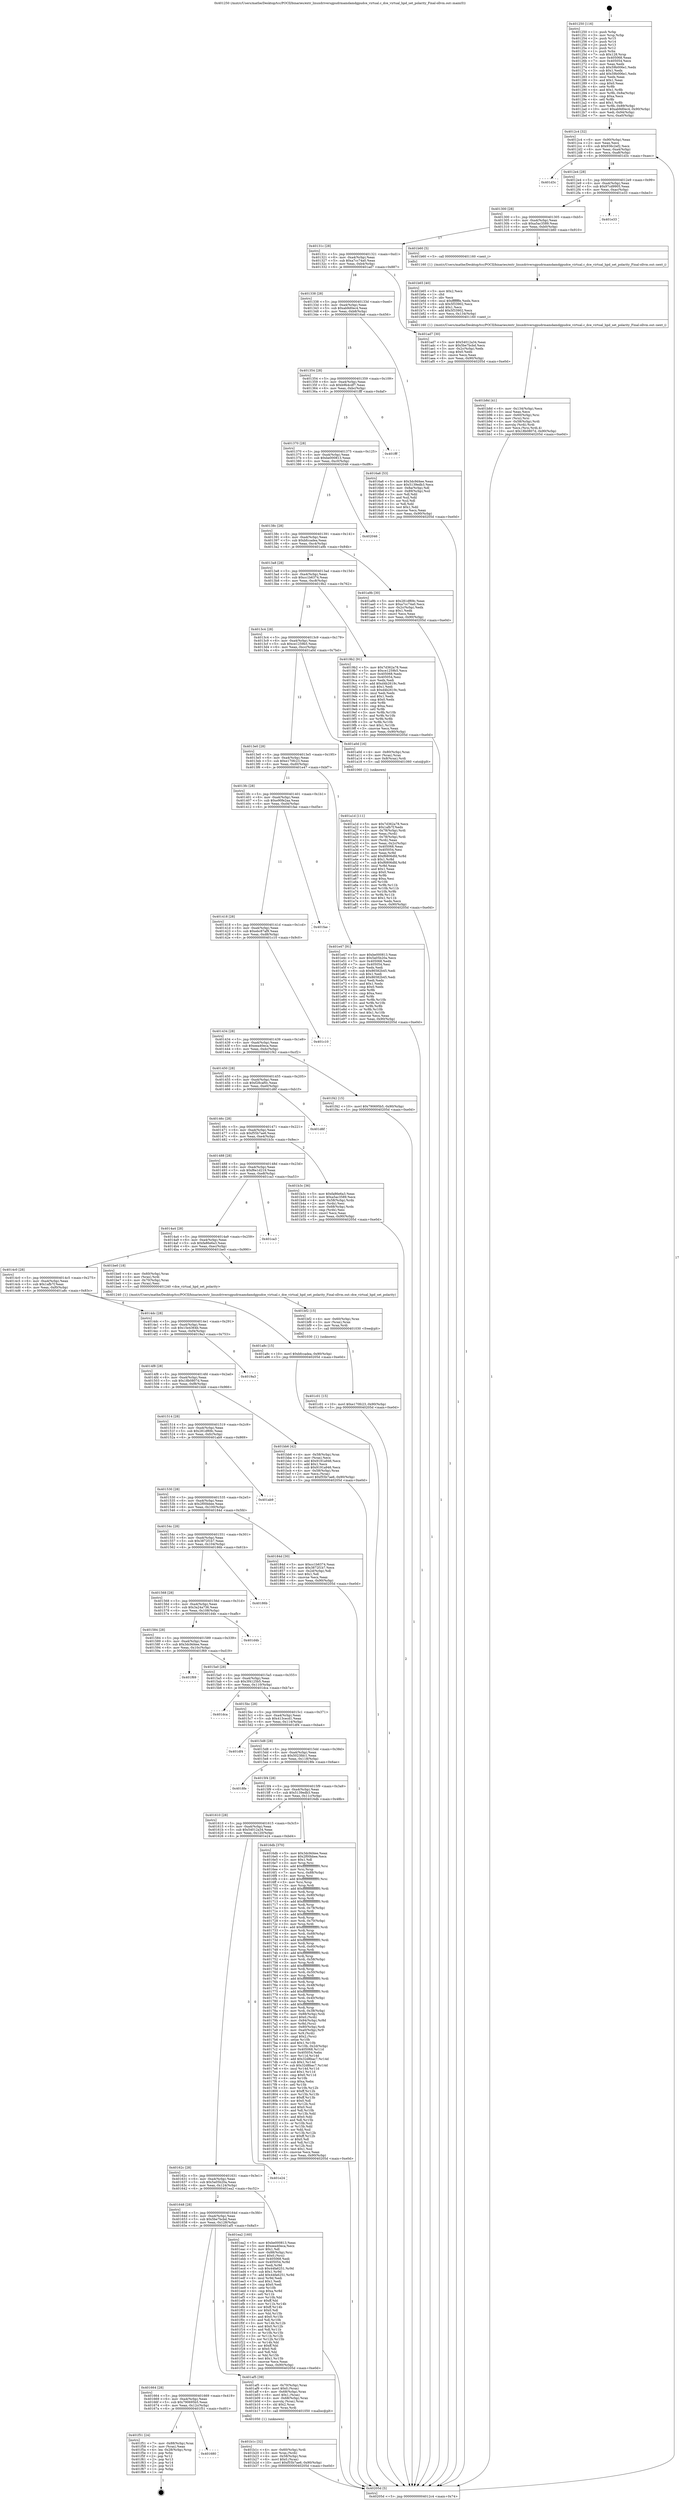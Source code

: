 digraph "0x401250" {
  label = "0x401250 (/mnt/c/Users/mathe/Desktop/tcc/POCII/binaries/extr_linuxdriversgpudrmamdamdgpudce_virtual.c_dce_virtual_hpd_set_polarity_Final-ollvm.out::main(0))"
  labelloc = "t"
  node[shape=record]

  Entry [label="",width=0.3,height=0.3,shape=circle,fillcolor=black,style=filled]
  "0x4012c4" [label="{
     0x4012c4 [32]\l
     | [instrs]\l
     &nbsp;&nbsp;0x4012c4 \<+6\>: mov -0x90(%rbp),%eax\l
     &nbsp;&nbsp;0x4012ca \<+2\>: mov %eax,%ecx\l
     &nbsp;&nbsp;0x4012cc \<+6\>: sub $0x936c2ef2,%ecx\l
     &nbsp;&nbsp;0x4012d2 \<+6\>: mov %eax,-0xa4(%rbp)\l
     &nbsp;&nbsp;0x4012d8 \<+6\>: mov %ecx,-0xa8(%rbp)\l
     &nbsp;&nbsp;0x4012de \<+6\>: je 0000000000401d3c \<main+0xaec\>\l
  }"]
  "0x401d3c" [label="{
     0x401d3c\l
  }", style=dashed]
  "0x4012e4" [label="{
     0x4012e4 [28]\l
     | [instrs]\l
     &nbsp;&nbsp;0x4012e4 \<+5\>: jmp 00000000004012e9 \<main+0x99\>\l
     &nbsp;&nbsp;0x4012e9 \<+6\>: mov -0xa4(%rbp),%eax\l
     &nbsp;&nbsp;0x4012ef \<+5\>: sub $0x97cd9905,%eax\l
     &nbsp;&nbsp;0x4012f4 \<+6\>: mov %eax,-0xac(%rbp)\l
     &nbsp;&nbsp;0x4012fa \<+6\>: je 0000000000401e33 \<main+0xbe3\>\l
  }"]
  Exit [label="",width=0.3,height=0.3,shape=circle,fillcolor=black,style=filled,peripheries=2]
  "0x401e33" [label="{
     0x401e33\l
  }", style=dashed]
  "0x401300" [label="{
     0x401300 [28]\l
     | [instrs]\l
     &nbsp;&nbsp;0x401300 \<+5\>: jmp 0000000000401305 \<main+0xb5\>\l
     &nbsp;&nbsp;0x401305 \<+6\>: mov -0xa4(%rbp),%eax\l
     &nbsp;&nbsp;0x40130b \<+5\>: sub $0xa5ac3589,%eax\l
     &nbsp;&nbsp;0x401310 \<+6\>: mov %eax,-0xb0(%rbp)\l
     &nbsp;&nbsp;0x401316 \<+6\>: je 0000000000401b60 \<main+0x910\>\l
  }"]
  "0x401680" [label="{
     0x401680\l
  }", style=dashed]
  "0x401b60" [label="{
     0x401b60 [5]\l
     | [instrs]\l
     &nbsp;&nbsp;0x401b60 \<+5\>: call 0000000000401160 \<next_i\>\l
     | [calls]\l
     &nbsp;&nbsp;0x401160 \{1\} (/mnt/c/Users/mathe/Desktop/tcc/POCII/binaries/extr_linuxdriversgpudrmamdamdgpudce_virtual.c_dce_virtual_hpd_set_polarity_Final-ollvm.out::next_i)\l
  }"]
  "0x40131c" [label="{
     0x40131c [28]\l
     | [instrs]\l
     &nbsp;&nbsp;0x40131c \<+5\>: jmp 0000000000401321 \<main+0xd1\>\l
     &nbsp;&nbsp;0x401321 \<+6\>: mov -0xa4(%rbp),%eax\l
     &nbsp;&nbsp;0x401327 \<+5\>: sub $0xa7cc74a0,%eax\l
     &nbsp;&nbsp;0x40132c \<+6\>: mov %eax,-0xb4(%rbp)\l
     &nbsp;&nbsp;0x401332 \<+6\>: je 0000000000401ad7 \<main+0x887\>\l
  }"]
  "0x401f51" [label="{
     0x401f51 [24]\l
     | [instrs]\l
     &nbsp;&nbsp;0x401f51 \<+7\>: mov -0x88(%rbp),%rax\l
     &nbsp;&nbsp;0x401f58 \<+2\>: mov (%rax),%eax\l
     &nbsp;&nbsp;0x401f5a \<+4\>: lea -0x28(%rbp),%rsp\l
     &nbsp;&nbsp;0x401f5e \<+1\>: pop %rbx\l
     &nbsp;&nbsp;0x401f5f \<+2\>: pop %r12\l
     &nbsp;&nbsp;0x401f61 \<+2\>: pop %r13\l
     &nbsp;&nbsp;0x401f63 \<+2\>: pop %r14\l
     &nbsp;&nbsp;0x401f65 \<+2\>: pop %r15\l
     &nbsp;&nbsp;0x401f67 \<+1\>: pop %rbp\l
     &nbsp;&nbsp;0x401f68 \<+1\>: ret\l
  }"]
  "0x401ad7" [label="{
     0x401ad7 [30]\l
     | [instrs]\l
     &nbsp;&nbsp;0x401ad7 \<+5\>: mov $0x54012a34,%eax\l
     &nbsp;&nbsp;0x401adc \<+5\>: mov $0x5be7bcbd,%ecx\l
     &nbsp;&nbsp;0x401ae1 \<+3\>: mov -0x2c(%rbp),%edx\l
     &nbsp;&nbsp;0x401ae4 \<+3\>: cmp $0x0,%edx\l
     &nbsp;&nbsp;0x401ae7 \<+3\>: cmove %ecx,%eax\l
     &nbsp;&nbsp;0x401aea \<+6\>: mov %eax,-0x90(%rbp)\l
     &nbsp;&nbsp;0x401af0 \<+5\>: jmp 000000000040205d \<main+0xe0d\>\l
  }"]
  "0x401338" [label="{
     0x401338 [28]\l
     | [instrs]\l
     &nbsp;&nbsp;0x401338 \<+5\>: jmp 000000000040133d \<main+0xed\>\l
     &nbsp;&nbsp;0x40133d \<+6\>: mov -0xa4(%rbp),%eax\l
     &nbsp;&nbsp;0x401343 \<+5\>: sub $0xab9d0ec4,%eax\l
     &nbsp;&nbsp;0x401348 \<+6\>: mov %eax,-0xb8(%rbp)\l
     &nbsp;&nbsp;0x40134e \<+6\>: je 00000000004016a6 \<main+0x456\>\l
  }"]
  "0x401c01" [label="{
     0x401c01 [15]\l
     | [instrs]\l
     &nbsp;&nbsp;0x401c01 \<+10\>: movl $0xe170fc23,-0x90(%rbp)\l
     &nbsp;&nbsp;0x401c0b \<+5\>: jmp 000000000040205d \<main+0xe0d\>\l
  }"]
  "0x4016a6" [label="{
     0x4016a6 [53]\l
     | [instrs]\l
     &nbsp;&nbsp;0x4016a6 \<+5\>: mov $0x3dc9d4ee,%eax\l
     &nbsp;&nbsp;0x4016ab \<+5\>: mov $0x5139edb3,%ecx\l
     &nbsp;&nbsp;0x4016b0 \<+6\>: mov -0x8a(%rbp),%dl\l
     &nbsp;&nbsp;0x4016b6 \<+7\>: mov -0x89(%rbp),%sil\l
     &nbsp;&nbsp;0x4016bd \<+3\>: mov %dl,%dil\l
     &nbsp;&nbsp;0x4016c0 \<+3\>: and %sil,%dil\l
     &nbsp;&nbsp;0x4016c3 \<+3\>: xor %sil,%dl\l
     &nbsp;&nbsp;0x4016c6 \<+3\>: or %dl,%dil\l
     &nbsp;&nbsp;0x4016c9 \<+4\>: test $0x1,%dil\l
     &nbsp;&nbsp;0x4016cd \<+3\>: cmovne %ecx,%eax\l
     &nbsp;&nbsp;0x4016d0 \<+6\>: mov %eax,-0x90(%rbp)\l
     &nbsp;&nbsp;0x4016d6 \<+5\>: jmp 000000000040205d \<main+0xe0d\>\l
  }"]
  "0x401354" [label="{
     0x401354 [28]\l
     | [instrs]\l
     &nbsp;&nbsp;0x401354 \<+5\>: jmp 0000000000401359 \<main+0x109\>\l
     &nbsp;&nbsp;0x401359 \<+6\>: mov -0xa4(%rbp),%eax\l
     &nbsp;&nbsp;0x40135f \<+5\>: sub $0xb9b4cdf7,%eax\l
     &nbsp;&nbsp;0x401364 \<+6\>: mov %eax,-0xbc(%rbp)\l
     &nbsp;&nbsp;0x40136a \<+6\>: je 0000000000401fff \<main+0xdaf\>\l
  }"]
  "0x40205d" [label="{
     0x40205d [5]\l
     | [instrs]\l
     &nbsp;&nbsp;0x40205d \<+5\>: jmp 00000000004012c4 \<main+0x74\>\l
  }"]
  "0x401250" [label="{
     0x401250 [116]\l
     | [instrs]\l
     &nbsp;&nbsp;0x401250 \<+1\>: push %rbp\l
     &nbsp;&nbsp;0x401251 \<+3\>: mov %rsp,%rbp\l
     &nbsp;&nbsp;0x401254 \<+2\>: push %r15\l
     &nbsp;&nbsp;0x401256 \<+2\>: push %r14\l
     &nbsp;&nbsp;0x401258 \<+2\>: push %r13\l
     &nbsp;&nbsp;0x40125a \<+2\>: push %r12\l
     &nbsp;&nbsp;0x40125c \<+1\>: push %rbx\l
     &nbsp;&nbsp;0x40125d \<+7\>: sub $0x128,%rsp\l
     &nbsp;&nbsp;0x401264 \<+7\>: mov 0x405068,%eax\l
     &nbsp;&nbsp;0x40126b \<+7\>: mov 0x405054,%ecx\l
     &nbsp;&nbsp;0x401272 \<+2\>: mov %eax,%edx\l
     &nbsp;&nbsp;0x401274 \<+6\>: sub $0x59b006e1,%edx\l
     &nbsp;&nbsp;0x40127a \<+3\>: sub $0x1,%edx\l
     &nbsp;&nbsp;0x40127d \<+6\>: add $0x59b006e1,%edx\l
     &nbsp;&nbsp;0x401283 \<+3\>: imul %edx,%eax\l
     &nbsp;&nbsp;0x401286 \<+3\>: and $0x1,%eax\l
     &nbsp;&nbsp;0x401289 \<+3\>: cmp $0x0,%eax\l
     &nbsp;&nbsp;0x40128c \<+4\>: sete %r8b\l
     &nbsp;&nbsp;0x401290 \<+4\>: and $0x1,%r8b\l
     &nbsp;&nbsp;0x401294 \<+7\>: mov %r8b,-0x8a(%rbp)\l
     &nbsp;&nbsp;0x40129b \<+3\>: cmp $0xa,%ecx\l
     &nbsp;&nbsp;0x40129e \<+4\>: setl %r8b\l
     &nbsp;&nbsp;0x4012a2 \<+4\>: and $0x1,%r8b\l
     &nbsp;&nbsp;0x4012a6 \<+7\>: mov %r8b,-0x89(%rbp)\l
     &nbsp;&nbsp;0x4012ad \<+10\>: movl $0xab9d0ec4,-0x90(%rbp)\l
     &nbsp;&nbsp;0x4012b7 \<+6\>: mov %edi,-0x94(%rbp)\l
     &nbsp;&nbsp;0x4012bd \<+7\>: mov %rsi,-0xa0(%rbp)\l
  }"]
  "0x401bf2" [label="{
     0x401bf2 [15]\l
     | [instrs]\l
     &nbsp;&nbsp;0x401bf2 \<+4\>: mov -0x60(%rbp),%rax\l
     &nbsp;&nbsp;0x401bf6 \<+3\>: mov (%rax),%rax\l
     &nbsp;&nbsp;0x401bf9 \<+3\>: mov %rax,%rdi\l
     &nbsp;&nbsp;0x401bfc \<+5\>: call 0000000000401030 \<free@plt\>\l
     | [calls]\l
     &nbsp;&nbsp;0x401030 \{1\} (unknown)\l
  }"]
  "0x401fff" [label="{
     0x401fff\l
  }", style=dashed]
  "0x401370" [label="{
     0x401370 [28]\l
     | [instrs]\l
     &nbsp;&nbsp;0x401370 \<+5\>: jmp 0000000000401375 \<main+0x125\>\l
     &nbsp;&nbsp;0x401375 \<+6\>: mov -0xa4(%rbp),%eax\l
     &nbsp;&nbsp;0x40137b \<+5\>: sub $0xbe000813,%eax\l
     &nbsp;&nbsp;0x401380 \<+6\>: mov %eax,-0xc0(%rbp)\l
     &nbsp;&nbsp;0x401386 \<+6\>: je 0000000000402046 \<main+0xdf6\>\l
  }"]
  "0x401b8d" [label="{
     0x401b8d [41]\l
     | [instrs]\l
     &nbsp;&nbsp;0x401b8d \<+6\>: mov -0x134(%rbp),%ecx\l
     &nbsp;&nbsp;0x401b93 \<+3\>: imul %eax,%ecx\l
     &nbsp;&nbsp;0x401b96 \<+4\>: mov -0x60(%rbp),%rsi\l
     &nbsp;&nbsp;0x401b9a \<+3\>: mov (%rsi),%rsi\l
     &nbsp;&nbsp;0x401b9d \<+4\>: mov -0x58(%rbp),%rdi\l
     &nbsp;&nbsp;0x401ba1 \<+3\>: movslq (%rdi),%rdi\l
     &nbsp;&nbsp;0x401ba4 \<+3\>: mov %ecx,(%rsi,%rdi,4)\l
     &nbsp;&nbsp;0x401ba7 \<+10\>: movl $0x18b0807d,-0x90(%rbp)\l
     &nbsp;&nbsp;0x401bb1 \<+5\>: jmp 000000000040205d \<main+0xe0d\>\l
  }"]
  "0x402046" [label="{
     0x402046\l
  }", style=dashed]
  "0x40138c" [label="{
     0x40138c [28]\l
     | [instrs]\l
     &nbsp;&nbsp;0x40138c \<+5\>: jmp 0000000000401391 \<main+0x141\>\l
     &nbsp;&nbsp;0x401391 \<+6\>: mov -0xa4(%rbp),%eax\l
     &nbsp;&nbsp;0x401397 \<+5\>: sub $0xbfccadea,%eax\l
     &nbsp;&nbsp;0x40139c \<+6\>: mov %eax,-0xc4(%rbp)\l
     &nbsp;&nbsp;0x4013a2 \<+6\>: je 0000000000401a9b \<main+0x84b\>\l
  }"]
  "0x401b65" [label="{
     0x401b65 [40]\l
     | [instrs]\l
     &nbsp;&nbsp;0x401b65 \<+5\>: mov $0x2,%ecx\l
     &nbsp;&nbsp;0x401b6a \<+1\>: cltd\l
     &nbsp;&nbsp;0x401b6b \<+2\>: idiv %ecx\l
     &nbsp;&nbsp;0x401b6d \<+6\>: imul $0xfffffffe,%edx,%ecx\l
     &nbsp;&nbsp;0x401b73 \<+6\>: sub $0x5f33902,%ecx\l
     &nbsp;&nbsp;0x401b79 \<+3\>: add $0x1,%ecx\l
     &nbsp;&nbsp;0x401b7c \<+6\>: add $0x5f33902,%ecx\l
     &nbsp;&nbsp;0x401b82 \<+6\>: mov %ecx,-0x134(%rbp)\l
     &nbsp;&nbsp;0x401b88 \<+5\>: call 0000000000401160 \<next_i\>\l
     | [calls]\l
     &nbsp;&nbsp;0x401160 \{1\} (/mnt/c/Users/mathe/Desktop/tcc/POCII/binaries/extr_linuxdriversgpudrmamdamdgpudce_virtual.c_dce_virtual_hpd_set_polarity_Final-ollvm.out::next_i)\l
  }"]
  "0x401a9b" [label="{
     0x401a9b [30]\l
     | [instrs]\l
     &nbsp;&nbsp;0x401a9b \<+5\>: mov $0x281df69c,%eax\l
     &nbsp;&nbsp;0x401aa0 \<+5\>: mov $0xa7cc74a0,%ecx\l
     &nbsp;&nbsp;0x401aa5 \<+3\>: mov -0x2c(%rbp),%edx\l
     &nbsp;&nbsp;0x401aa8 \<+3\>: cmp $0x1,%edx\l
     &nbsp;&nbsp;0x401aab \<+3\>: cmovl %ecx,%eax\l
     &nbsp;&nbsp;0x401aae \<+6\>: mov %eax,-0x90(%rbp)\l
     &nbsp;&nbsp;0x401ab4 \<+5\>: jmp 000000000040205d \<main+0xe0d\>\l
  }"]
  "0x4013a8" [label="{
     0x4013a8 [28]\l
     | [instrs]\l
     &nbsp;&nbsp;0x4013a8 \<+5\>: jmp 00000000004013ad \<main+0x15d\>\l
     &nbsp;&nbsp;0x4013ad \<+6\>: mov -0xa4(%rbp),%eax\l
     &nbsp;&nbsp;0x4013b3 \<+5\>: sub $0xcc1b6374,%eax\l
     &nbsp;&nbsp;0x4013b8 \<+6\>: mov %eax,-0xc8(%rbp)\l
     &nbsp;&nbsp;0x4013be \<+6\>: je 00000000004019b2 \<main+0x762\>\l
  }"]
  "0x401b1c" [label="{
     0x401b1c [32]\l
     | [instrs]\l
     &nbsp;&nbsp;0x401b1c \<+4\>: mov -0x60(%rbp),%rdi\l
     &nbsp;&nbsp;0x401b20 \<+3\>: mov %rax,(%rdi)\l
     &nbsp;&nbsp;0x401b23 \<+4\>: mov -0x58(%rbp),%rax\l
     &nbsp;&nbsp;0x401b27 \<+6\>: movl $0x0,(%rax)\l
     &nbsp;&nbsp;0x401b2d \<+10\>: movl $0xf55b7ae6,-0x90(%rbp)\l
     &nbsp;&nbsp;0x401b37 \<+5\>: jmp 000000000040205d \<main+0xe0d\>\l
  }"]
  "0x4019b2" [label="{
     0x4019b2 [91]\l
     | [instrs]\l
     &nbsp;&nbsp;0x4019b2 \<+5\>: mov $0x7d362a78,%eax\l
     &nbsp;&nbsp;0x4019b7 \<+5\>: mov $0xce1259b5,%ecx\l
     &nbsp;&nbsp;0x4019bc \<+7\>: mov 0x405068,%edx\l
     &nbsp;&nbsp;0x4019c3 \<+7\>: mov 0x405054,%esi\l
     &nbsp;&nbsp;0x4019ca \<+2\>: mov %edx,%edi\l
     &nbsp;&nbsp;0x4019cc \<+6\>: add $0xd4b2619c,%edi\l
     &nbsp;&nbsp;0x4019d2 \<+3\>: sub $0x1,%edi\l
     &nbsp;&nbsp;0x4019d5 \<+6\>: sub $0xd4b2619c,%edi\l
     &nbsp;&nbsp;0x4019db \<+3\>: imul %edi,%edx\l
     &nbsp;&nbsp;0x4019de \<+3\>: and $0x1,%edx\l
     &nbsp;&nbsp;0x4019e1 \<+3\>: cmp $0x0,%edx\l
     &nbsp;&nbsp;0x4019e4 \<+4\>: sete %r8b\l
     &nbsp;&nbsp;0x4019e8 \<+3\>: cmp $0xa,%esi\l
     &nbsp;&nbsp;0x4019eb \<+4\>: setl %r9b\l
     &nbsp;&nbsp;0x4019ef \<+3\>: mov %r8b,%r10b\l
     &nbsp;&nbsp;0x4019f2 \<+3\>: and %r9b,%r10b\l
     &nbsp;&nbsp;0x4019f5 \<+3\>: xor %r9b,%r8b\l
     &nbsp;&nbsp;0x4019f8 \<+3\>: or %r8b,%r10b\l
     &nbsp;&nbsp;0x4019fb \<+4\>: test $0x1,%r10b\l
     &nbsp;&nbsp;0x4019ff \<+3\>: cmovne %ecx,%eax\l
     &nbsp;&nbsp;0x401a02 \<+6\>: mov %eax,-0x90(%rbp)\l
     &nbsp;&nbsp;0x401a08 \<+5\>: jmp 000000000040205d \<main+0xe0d\>\l
  }"]
  "0x4013c4" [label="{
     0x4013c4 [28]\l
     | [instrs]\l
     &nbsp;&nbsp;0x4013c4 \<+5\>: jmp 00000000004013c9 \<main+0x179\>\l
     &nbsp;&nbsp;0x4013c9 \<+6\>: mov -0xa4(%rbp),%eax\l
     &nbsp;&nbsp;0x4013cf \<+5\>: sub $0xce1259b5,%eax\l
     &nbsp;&nbsp;0x4013d4 \<+6\>: mov %eax,-0xcc(%rbp)\l
     &nbsp;&nbsp;0x4013da \<+6\>: je 0000000000401a0d \<main+0x7bd\>\l
  }"]
  "0x401664" [label="{
     0x401664 [28]\l
     | [instrs]\l
     &nbsp;&nbsp;0x401664 \<+5\>: jmp 0000000000401669 \<main+0x419\>\l
     &nbsp;&nbsp;0x401669 \<+6\>: mov -0xa4(%rbp),%eax\l
     &nbsp;&nbsp;0x40166f \<+5\>: sub $0x790695b5,%eax\l
     &nbsp;&nbsp;0x401674 \<+6\>: mov %eax,-0x12c(%rbp)\l
     &nbsp;&nbsp;0x40167a \<+6\>: je 0000000000401f51 \<main+0xd01\>\l
  }"]
  "0x401a0d" [label="{
     0x401a0d [16]\l
     | [instrs]\l
     &nbsp;&nbsp;0x401a0d \<+4\>: mov -0x80(%rbp),%rax\l
     &nbsp;&nbsp;0x401a11 \<+3\>: mov (%rax),%rax\l
     &nbsp;&nbsp;0x401a14 \<+4\>: mov 0x8(%rax),%rdi\l
     &nbsp;&nbsp;0x401a18 \<+5\>: call 0000000000401060 \<atoi@plt\>\l
     | [calls]\l
     &nbsp;&nbsp;0x401060 \{1\} (unknown)\l
  }"]
  "0x4013e0" [label="{
     0x4013e0 [28]\l
     | [instrs]\l
     &nbsp;&nbsp;0x4013e0 \<+5\>: jmp 00000000004013e5 \<main+0x195\>\l
     &nbsp;&nbsp;0x4013e5 \<+6\>: mov -0xa4(%rbp),%eax\l
     &nbsp;&nbsp;0x4013eb \<+5\>: sub $0xe170fc23,%eax\l
     &nbsp;&nbsp;0x4013f0 \<+6\>: mov %eax,-0xd0(%rbp)\l
     &nbsp;&nbsp;0x4013f6 \<+6\>: je 0000000000401e47 \<main+0xbf7\>\l
  }"]
  "0x401af5" [label="{
     0x401af5 [39]\l
     | [instrs]\l
     &nbsp;&nbsp;0x401af5 \<+4\>: mov -0x70(%rbp),%rax\l
     &nbsp;&nbsp;0x401af9 \<+6\>: movl $0x0,(%rax)\l
     &nbsp;&nbsp;0x401aff \<+4\>: mov -0x68(%rbp),%rax\l
     &nbsp;&nbsp;0x401b03 \<+6\>: movl $0x1,(%rax)\l
     &nbsp;&nbsp;0x401b09 \<+4\>: mov -0x68(%rbp),%rax\l
     &nbsp;&nbsp;0x401b0d \<+3\>: movslq (%rax),%rax\l
     &nbsp;&nbsp;0x401b10 \<+4\>: shl $0x2,%rax\l
     &nbsp;&nbsp;0x401b14 \<+3\>: mov %rax,%rdi\l
     &nbsp;&nbsp;0x401b17 \<+5\>: call 0000000000401050 \<malloc@plt\>\l
     | [calls]\l
     &nbsp;&nbsp;0x401050 \{1\} (unknown)\l
  }"]
  "0x401e47" [label="{
     0x401e47 [91]\l
     | [instrs]\l
     &nbsp;&nbsp;0x401e47 \<+5\>: mov $0xbe000813,%eax\l
     &nbsp;&nbsp;0x401e4c \<+5\>: mov $0x5a05b20a,%ecx\l
     &nbsp;&nbsp;0x401e51 \<+7\>: mov 0x405068,%edx\l
     &nbsp;&nbsp;0x401e58 \<+7\>: mov 0x405054,%esi\l
     &nbsp;&nbsp;0x401e5f \<+2\>: mov %edx,%edi\l
     &nbsp;&nbsp;0x401e61 \<+6\>: sub $0x86582b45,%edi\l
     &nbsp;&nbsp;0x401e67 \<+3\>: sub $0x1,%edi\l
     &nbsp;&nbsp;0x401e6a \<+6\>: add $0x86582b45,%edi\l
     &nbsp;&nbsp;0x401e70 \<+3\>: imul %edi,%edx\l
     &nbsp;&nbsp;0x401e73 \<+3\>: and $0x1,%edx\l
     &nbsp;&nbsp;0x401e76 \<+3\>: cmp $0x0,%edx\l
     &nbsp;&nbsp;0x401e79 \<+4\>: sete %r8b\l
     &nbsp;&nbsp;0x401e7d \<+3\>: cmp $0xa,%esi\l
     &nbsp;&nbsp;0x401e80 \<+4\>: setl %r9b\l
     &nbsp;&nbsp;0x401e84 \<+3\>: mov %r8b,%r10b\l
     &nbsp;&nbsp;0x401e87 \<+3\>: and %r9b,%r10b\l
     &nbsp;&nbsp;0x401e8a \<+3\>: xor %r9b,%r8b\l
     &nbsp;&nbsp;0x401e8d \<+3\>: or %r8b,%r10b\l
     &nbsp;&nbsp;0x401e90 \<+4\>: test $0x1,%r10b\l
     &nbsp;&nbsp;0x401e94 \<+3\>: cmovne %ecx,%eax\l
     &nbsp;&nbsp;0x401e97 \<+6\>: mov %eax,-0x90(%rbp)\l
     &nbsp;&nbsp;0x401e9d \<+5\>: jmp 000000000040205d \<main+0xe0d\>\l
  }"]
  "0x4013fc" [label="{
     0x4013fc [28]\l
     | [instrs]\l
     &nbsp;&nbsp;0x4013fc \<+5\>: jmp 0000000000401401 \<main+0x1b1\>\l
     &nbsp;&nbsp;0x401401 \<+6\>: mov -0xa4(%rbp),%eax\l
     &nbsp;&nbsp;0x401407 \<+5\>: sub $0xe90fe2aa,%eax\l
     &nbsp;&nbsp;0x40140c \<+6\>: mov %eax,-0xd4(%rbp)\l
     &nbsp;&nbsp;0x401412 \<+6\>: je 0000000000401fae \<main+0xd5e\>\l
  }"]
  "0x401648" [label="{
     0x401648 [28]\l
     | [instrs]\l
     &nbsp;&nbsp;0x401648 \<+5\>: jmp 000000000040164d \<main+0x3fd\>\l
     &nbsp;&nbsp;0x40164d \<+6\>: mov -0xa4(%rbp),%eax\l
     &nbsp;&nbsp;0x401653 \<+5\>: sub $0x5be7bcbd,%eax\l
     &nbsp;&nbsp;0x401658 \<+6\>: mov %eax,-0x128(%rbp)\l
     &nbsp;&nbsp;0x40165e \<+6\>: je 0000000000401af5 \<main+0x8a5\>\l
  }"]
  "0x401fae" [label="{
     0x401fae\l
  }", style=dashed]
  "0x401418" [label="{
     0x401418 [28]\l
     | [instrs]\l
     &nbsp;&nbsp;0x401418 \<+5\>: jmp 000000000040141d \<main+0x1cd\>\l
     &nbsp;&nbsp;0x40141d \<+6\>: mov -0xa4(%rbp),%eax\l
     &nbsp;&nbsp;0x401423 \<+5\>: sub $0xebc87af9,%eax\l
     &nbsp;&nbsp;0x401428 \<+6\>: mov %eax,-0xd8(%rbp)\l
     &nbsp;&nbsp;0x40142e \<+6\>: je 0000000000401c10 \<main+0x9c0\>\l
  }"]
  "0x401ea2" [label="{
     0x401ea2 [160]\l
     | [instrs]\l
     &nbsp;&nbsp;0x401ea2 \<+5\>: mov $0xbe000813,%eax\l
     &nbsp;&nbsp;0x401ea7 \<+5\>: mov $0xeea40eca,%ecx\l
     &nbsp;&nbsp;0x401eac \<+2\>: mov $0x1,%dl\l
     &nbsp;&nbsp;0x401eae \<+7\>: mov -0x88(%rbp),%rsi\l
     &nbsp;&nbsp;0x401eb5 \<+6\>: movl $0x0,(%rsi)\l
     &nbsp;&nbsp;0x401ebb \<+7\>: mov 0x405068,%edi\l
     &nbsp;&nbsp;0x401ec2 \<+8\>: mov 0x405054,%r8d\l
     &nbsp;&nbsp;0x401eca \<+3\>: mov %edi,%r9d\l
     &nbsp;&nbsp;0x401ecd \<+7\>: sub $0x44fa6251,%r9d\l
     &nbsp;&nbsp;0x401ed4 \<+4\>: sub $0x1,%r9d\l
     &nbsp;&nbsp;0x401ed8 \<+7\>: add $0x44fa6251,%r9d\l
     &nbsp;&nbsp;0x401edf \<+4\>: imul %r9d,%edi\l
     &nbsp;&nbsp;0x401ee3 \<+3\>: and $0x1,%edi\l
     &nbsp;&nbsp;0x401ee6 \<+3\>: cmp $0x0,%edi\l
     &nbsp;&nbsp;0x401ee9 \<+4\>: sete %r10b\l
     &nbsp;&nbsp;0x401eed \<+4\>: cmp $0xa,%r8d\l
     &nbsp;&nbsp;0x401ef1 \<+4\>: setl %r11b\l
     &nbsp;&nbsp;0x401ef5 \<+3\>: mov %r10b,%bl\l
     &nbsp;&nbsp;0x401ef8 \<+3\>: xor $0xff,%bl\l
     &nbsp;&nbsp;0x401efb \<+3\>: mov %r11b,%r14b\l
     &nbsp;&nbsp;0x401efe \<+4\>: xor $0xff,%r14b\l
     &nbsp;&nbsp;0x401f02 \<+3\>: xor $0x0,%dl\l
     &nbsp;&nbsp;0x401f05 \<+3\>: mov %bl,%r15b\l
     &nbsp;&nbsp;0x401f08 \<+4\>: and $0x0,%r15b\l
     &nbsp;&nbsp;0x401f0c \<+3\>: and %dl,%r10b\l
     &nbsp;&nbsp;0x401f0f \<+3\>: mov %r14b,%r12b\l
     &nbsp;&nbsp;0x401f12 \<+4\>: and $0x0,%r12b\l
     &nbsp;&nbsp;0x401f16 \<+3\>: and %dl,%r11b\l
     &nbsp;&nbsp;0x401f19 \<+3\>: or %r10b,%r15b\l
     &nbsp;&nbsp;0x401f1c \<+3\>: or %r11b,%r12b\l
     &nbsp;&nbsp;0x401f1f \<+3\>: xor %r12b,%r15b\l
     &nbsp;&nbsp;0x401f22 \<+3\>: or %r14b,%bl\l
     &nbsp;&nbsp;0x401f25 \<+3\>: xor $0xff,%bl\l
     &nbsp;&nbsp;0x401f28 \<+3\>: or $0x0,%dl\l
     &nbsp;&nbsp;0x401f2b \<+2\>: and %dl,%bl\l
     &nbsp;&nbsp;0x401f2d \<+3\>: or %bl,%r15b\l
     &nbsp;&nbsp;0x401f30 \<+4\>: test $0x1,%r15b\l
     &nbsp;&nbsp;0x401f34 \<+3\>: cmovne %ecx,%eax\l
     &nbsp;&nbsp;0x401f37 \<+6\>: mov %eax,-0x90(%rbp)\l
     &nbsp;&nbsp;0x401f3d \<+5\>: jmp 000000000040205d \<main+0xe0d\>\l
  }"]
  "0x401c10" [label="{
     0x401c10\l
  }", style=dashed]
  "0x401434" [label="{
     0x401434 [28]\l
     | [instrs]\l
     &nbsp;&nbsp;0x401434 \<+5\>: jmp 0000000000401439 \<main+0x1e9\>\l
     &nbsp;&nbsp;0x401439 \<+6\>: mov -0xa4(%rbp),%eax\l
     &nbsp;&nbsp;0x40143f \<+5\>: sub $0xeea40eca,%eax\l
     &nbsp;&nbsp;0x401444 \<+6\>: mov %eax,-0xdc(%rbp)\l
     &nbsp;&nbsp;0x40144a \<+6\>: je 0000000000401f42 \<main+0xcf2\>\l
  }"]
  "0x40162c" [label="{
     0x40162c [28]\l
     | [instrs]\l
     &nbsp;&nbsp;0x40162c \<+5\>: jmp 0000000000401631 \<main+0x3e1\>\l
     &nbsp;&nbsp;0x401631 \<+6\>: mov -0xa4(%rbp),%eax\l
     &nbsp;&nbsp;0x401637 \<+5\>: sub $0x5a05b20a,%eax\l
     &nbsp;&nbsp;0x40163c \<+6\>: mov %eax,-0x124(%rbp)\l
     &nbsp;&nbsp;0x401642 \<+6\>: je 0000000000401ea2 \<main+0xc52\>\l
  }"]
  "0x401f42" [label="{
     0x401f42 [15]\l
     | [instrs]\l
     &nbsp;&nbsp;0x401f42 \<+10\>: movl $0x790695b5,-0x90(%rbp)\l
     &nbsp;&nbsp;0x401f4c \<+5\>: jmp 000000000040205d \<main+0xe0d\>\l
  }"]
  "0x401450" [label="{
     0x401450 [28]\l
     | [instrs]\l
     &nbsp;&nbsp;0x401450 \<+5\>: jmp 0000000000401455 \<main+0x205\>\l
     &nbsp;&nbsp;0x401455 \<+6\>: mov -0xa4(%rbp),%eax\l
     &nbsp;&nbsp;0x40145b \<+5\>: sub $0xf28caf0c,%eax\l
     &nbsp;&nbsp;0x401460 \<+6\>: mov %eax,-0xe0(%rbp)\l
     &nbsp;&nbsp;0x401466 \<+6\>: je 0000000000401d6f \<main+0xb1f\>\l
  }"]
  "0x401e24" [label="{
     0x401e24\l
  }", style=dashed]
  "0x401d6f" [label="{
     0x401d6f\l
  }", style=dashed]
  "0x40146c" [label="{
     0x40146c [28]\l
     | [instrs]\l
     &nbsp;&nbsp;0x40146c \<+5\>: jmp 0000000000401471 \<main+0x221\>\l
     &nbsp;&nbsp;0x401471 \<+6\>: mov -0xa4(%rbp),%eax\l
     &nbsp;&nbsp;0x401477 \<+5\>: sub $0xf55b7ae6,%eax\l
     &nbsp;&nbsp;0x40147c \<+6\>: mov %eax,-0xe4(%rbp)\l
     &nbsp;&nbsp;0x401482 \<+6\>: je 0000000000401b3c \<main+0x8ec\>\l
  }"]
  "0x401a1d" [label="{
     0x401a1d [111]\l
     | [instrs]\l
     &nbsp;&nbsp;0x401a1d \<+5\>: mov $0x7d362a78,%ecx\l
     &nbsp;&nbsp;0x401a22 \<+5\>: mov $0x1afb7f,%edx\l
     &nbsp;&nbsp;0x401a27 \<+4\>: mov -0x78(%rbp),%rdi\l
     &nbsp;&nbsp;0x401a2b \<+2\>: mov %eax,(%rdi)\l
     &nbsp;&nbsp;0x401a2d \<+4\>: mov -0x78(%rbp),%rdi\l
     &nbsp;&nbsp;0x401a31 \<+2\>: mov (%rdi),%eax\l
     &nbsp;&nbsp;0x401a33 \<+3\>: mov %eax,-0x2c(%rbp)\l
     &nbsp;&nbsp;0x401a36 \<+7\>: mov 0x405068,%eax\l
     &nbsp;&nbsp;0x401a3d \<+7\>: mov 0x405054,%esi\l
     &nbsp;&nbsp;0x401a44 \<+3\>: mov %eax,%r8d\l
     &nbsp;&nbsp;0x401a47 \<+7\>: add $0xf6806dfd,%r8d\l
     &nbsp;&nbsp;0x401a4e \<+4\>: sub $0x1,%r8d\l
     &nbsp;&nbsp;0x401a52 \<+7\>: sub $0xf6806dfd,%r8d\l
     &nbsp;&nbsp;0x401a59 \<+4\>: imul %r8d,%eax\l
     &nbsp;&nbsp;0x401a5d \<+3\>: and $0x1,%eax\l
     &nbsp;&nbsp;0x401a60 \<+3\>: cmp $0x0,%eax\l
     &nbsp;&nbsp;0x401a63 \<+4\>: sete %r9b\l
     &nbsp;&nbsp;0x401a67 \<+3\>: cmp $0xa,%esi\l
     &nbsp;&nbsp;0x401a6a \<+4\>: setl %r10b\l
     &nbsp;&nbsp;0x401a6e \<+3\>: mov %r9b,%r11b\l
     &nbsp;&nbsp;0x401a71 \<+3\>: and %r10b,%r11b\l
     &nbsp;&nbsp;0x401a74 \<+3\>: xor %r10b,%r9b\l
     &nbsp;&nbsp;0x401a77 \<+3\>: or %r9b,%r11b\l
     &nbsp;&nbsp;0x401a7a \<+4\>: test $0x1,%r11b\l
     &nbsp;&nbsp;0x401a7e \<+3\>: cmovne %edx,%ecx\l
     &nbsp;&nbsp;0x401a81 \<+6\>: mov %ecx,-0x90(%rbp)\l
     &nbsp;&nbsp;0x401a87 \<+5\>: jmp 000000000040205d \<main+0xe0d\>\l
  }"]
  "0x401b3c" [label="{
     0x401b3c [36]\l
     | [instrs]\l
     &nbsp;&nbsp;0x401b3c \<+5\>: mov $0xfa86e6a3,%eax\l
     &nbsp;&nbsp;0x401b41 \<+5\>: mov $0xa5ac3589,%ecx\l
     &nbsp;&nbsp;0x401b46 \<+4\>: mov -0x58(%rbp),%rdx\l
     &nbsp;&nbsp;0x401b4a \<+2\>: mov (%rdx),%esi\l
     &nbsp;&nbsp;0x401b4c \<+4\>: mov -0x68(%rbp),%rdx\l
     &nbsp;&nbsp;0x401b50 \<+2\>: cmp (%rdx),%esi\l
     &nbsp;&nbsp;0x401b52 \<+3\>: cmovl %ecx,%eax\l
     &nbsp;&nbsp;0x401b55 \<+6\>: mov %eax,-0x90(%rbp)\l
     &nbsp;&nbsp;0x401b5b \<+5\>: jmp 000000000040205d \<main+0xe0d\>\l
  }"]
  "0x401488" [label="{
     0x401488 [28]\l
     | [instrs]\l
     &nbsp;&nbsp;0x401488 \<+5\>: jmp 000000000040148d \<main+0x23d\>\l
     &nbsp;&nbsp;0x40148d \<+6\>: mov -0xa4(%rbp),%eax\l
     &nbsp;&nbsp;0x401493 \<+5\>: sub $0xf6e1d219,%eax\l
     &nbsp;&nbsp;0x401498 \<+6\>: mov %eax,-0xe8(%rbp)\l
     &nbsp;&nbsp;0x40149e \<+6\>: je 0000000000401ca3 \<main+0xa53\>\l
  }"]
  "0x401610" [label="{
     0x401610 [28]\l
     | [instrs]\l
     &nbsp;&nbsp;0x401610 \<+5\>: jmp 0000000000401615 \<main+0x3c5\>\l
     &nbsp;&nbsp;0x401615 \<+6\>: mov -0xa4(%rbp),%eax\l
     &nbsp;&nbsp;0x40161b \<+5\>: sub $0x54012a34,%eax\l
     &nbsp;&nbsp;0x401620 \<+6\>: mov %eax,-0x120(%rbp)\l
     &nbsp;&nbsp;0x401626 \<+6\>: je 0000000000401e24 \<main+0xbd4\>\l
  }"]
  "0x401ca3" [label="{
     0x401ca3\l
  }", style=dashed]
  "0x4014a4" [label="{
     0x4014a4 [28]\l
     | [instrs]\l
     &nbsp;&nbsp;0x4014a4 \<+5\>: jmp 00000000004014a9 \<main+0x259\>\l
     &nbsp;&nbsp;0x4014a9 \<+6\>: mov -0xa4(%rbp),%eax\l
     &nbsp;&nbsp;0x4014af \<+5\>: sub $0xfa86e6a3,%eax\l
     &nbsp;&nbsp;0x4014b4 \<+6\>: mov %eax,-0xec(%rbp)\l
     &nbsp;&nbsp;0x4014ba \<+6\>: je 0000000000401be0 \<main+0x990\>\l
  }"]
  "0x4016db" [label="{
     0x4016db [370]\l
     | [instrs]\l
     &nbsp;&nbsp;0x4016db \<+5\>: mov $0x3dc9d4ee,%eax\l
     &nbsp;&nbsp;0x4016e0 \<+5\>: mov $0x2f00bbee,%ecx\l
     &nbsp;&nbsp;0x4016e5 \<+2\>: mov $0x1,%dl\l
     &nbsp;&nbsp;0x4016e7 \<+3\>: mov %rsp,%rsi\l
     &nbsp;&nbsp;0x4016ea \<+4\>: add $0xfffffffffffffff0,%rsi\l
     &nbsp;&nbsp;0x4016ee \<+3\>: mov %rsi,%rsp\l
     &nbsp;&nbsp;0x4016f1 \<+7\>: mov %rsi,-0x88(%rbp)\l
     &nbsp;&nbsp;0x4016f8 \<+3\>: mov %rsp,%rsi\l
     &nbsp;&nbsp;0x4016fb \<+4\>: add $0xfffffffffffffff0,%rsi\l
     &nbsp;&nbsp;0x4016ff \<+3\>: mov %rsi,%rsp\l
     &nbsp;&nbsp;0x401702 \<+3\>: mov %rsp,%rdi\l
     &nbsp;&nbsp;0x401705 \<+4\>: add $0xfffffffffffffff0,%rdi\l
     &nbsp;&nbsp;0x401709 \<+3\>: mov %rdi,%rsp\l
     &nbsp;&nbsp;0x40170c \<+4\>: mov %rdi,-0x80(%rbp)\l
     &nbsp;&nbsp;0x401710 \<+3\>: mov %rsp,%rdi\l
     &nbsp;&nbsp;0x401713 \<+4\>: add $0xfffffffffffffff0,%rdi\l
     &nbsp;&nbsp;0x401717 \<+3\>: mov %rdi,%rsp\l
     &nbsp;&nbsp;0x40171a \<+4\>: mov %rdi,-0x78(%rbp)\l
     &nbsp;&nbsp;0x40171e \<+3\>: mov %rsp,%rdi\l
     &nbsp;&nbsp;0x401721 \<+4\>: add $0xfffffffffffffff0,%rdi\l
     &nbsp;&nbsp;0x401725 \<+3\>: mov %rdi,%rsp\l
     &nbsp;&nbsp;0x401728 \<+4\>: mov %rdi,-0x70(%rbp)\l
     &nbsp;&nbsp;0x40172c \<+3\>: mov %rsp,%rdi\l
     &nbsp;&nbsp;0x40172f \<+4\>: add $0xfffffffffffffff0,%rdi\l
     &nbsp;&nbsp;0x401733 \<+3\>: mov %rdi,%rsp\l
     &nbsp;&nbsp;0x401736 \<+4\>: mov %rdi,-0x68(%rbp)\l
     &nbsp;&nbsp;0x40173a \<+3\>: mov %rsp,%rdi\l
     &nbsp;&nbsp;0x40173d \<+4\>: add $0xfffffffffffffff0,%rdi\l
     &nbsp;&nbsp;0x401741 \<+3\>: mov %rdi,%rsp\l
     &nbsp;&nbsp;0x401744 \<+4\>: mov %rdi,-0x60(%rbp)\l
     &nbsp;&nbsp;0x401748 \<+3\>: mov %rsp,%rdi\l
     &nbsp;&nbsp;0x40174b \<+4\>: add $0xfffffffffffffff0,%rdi\l
     &nbsp;&nbsp;0x40174f \<+3\>: mov %rdi,%rsp\l
     &nbsp;&nbsp;0x401752 \<+4\>: mov %rdi,-0x58(%rbp)\l
     &nbsp;&nbsp;0x401756 \<+3\>: mov %rsp,%rdi\l
     &nbsp;&nbsp;0x401759 \<+4\>: add $0xfffffffffffffff0,%rdi\l
     &nbsp;&nbsp;0x40175d \<+3\>: mov %rdi,%rsp\l
     &nbsp;&nbsp;0x401760 \<+4\>: mov %rdi,-0x50(%rbp)\l
     &nbsp;&nbsp;0x401764 \<+3\>: mov %rsp,%rdi\l
     &nbsp;&nbsp;0x401767 \<+4\>: add $0xfffffffffffffff0,%rdi\l
     &nbsp;&nbsp;0x40176b \<+3\>: mov %rdi,%rsp\l
     &nbsp;&nbsp;0x40176e \<+4\>: mov %rdi,-0x48(%rbp)\l
     &nbsp;&nbsp;0x401772 \<+3\>: mov %rsp,%rdi\l
     &nbsp;&nbsp;0x401775 \<+4\>: add $0xfffffffffffffff0,%rdi\l
     &nbsp;&nbsp;0x401779 \<+3\>: mov %rdi,%rsp\l
     &nbsp;&nbsp;0x40177c \<+4\>: mov %rdi,-0x40(%rbp)\l
     &nbsp;&nbsp;0x401780 \<+3\>: mov %rsp,%rdi\l
     &nbsp;&nbsp;0x401783 \<+4\>: add $0xfffffffffffffff0,%rdi\l
     &nbsp;&nbsp;0x401787 \<+3\>: mov %rdi,%rsp\l
     &nbsp;&nbsp;0x40178a \<+4\>: mov %rdi,-0x38(%rbp)\l
     &nbsp;&nbsp;0x40178e \<+7\>: mov -0x88(%rbp),%rdi\l
     &nbsp;&nbsp;0x401795 \<+6\>: movl $0x0,(%rdi)\l
     &nbsp;&nbsp;0x40179b \<+7\>: mov -0x94(%rbp),%r8d\l
     &nbsp;&nbsp;0x4017a2 \<+3\>: mov %r8d,(%rsi)\l
     &nbsp;&nbsp;0x4017a5 \<+4\>: mov -0x80(%rbp),%rdi\l
     &nbsp;&nbsp;0x4017a9 \<+7\>: mov -0xa0(%rbp),%r9\l
     &nbsp;&nbsp;0x4017b0 \<+3\>: mov %r9,(%rdi)\l
     &nbsp;&nbsp;0x4017b3 \<+3\>: cmpl $0x2,(%rsi)\l
     &nbsp;&nbsp;0x4017b6 \<+4\>: setne %r10b\l
     &nbsp;&nbsp;0x4017ba \<+4\>: and $0x1,%r10b\l
     &nbsp;&nbsp;0x4017be \<+4\>: mov %r10b,-0x2d(%rbp)\l
     &nbsp;&nbsp;0x4017c2 \<+8\>: mov 0x405068,%r11d\l
     &nbsp;&nbsp;0x4017ca \<+7\>: mov 0x405054,%ebx\l
     &nbsp;&nbsp;0x4017d1 \<+3\>: mov %r11d,%r14d\l
     &nbsp;&nbsp;0x4017d4 \<+7\>: add $0x32d8bac7,%r14d\l
     &nbsp;&nbsp;0x4017db \<+4\>: sub $0x1,%r14d\l
     &nbsp;&nbsp;0x4017df \<+7\>: sub $0x32d8bac7,%r14d\l
     &nbsp;&nbsp;0x4017e6 \<+4\>: imul %r14d,%r11d\l
     &nbsp;&nbsp;0x4017ea \<+4\>: and $0x1,%r11d\l
     &nbsp;&nbsp;0x4017ee \<+4\>: cmp $0x0,%r11d\l
     &nbsp;&nbsp;0x4017f2 \<+4\>: sete %r10b\l
     &nbsp;&nbsp;0x4017f6 \<+3\>: cmp $0xa,%ebx\l
     &nbsp;&nbsp;0x4017f9 \<+4\>: setl %r15b\l
     &nbsp;&nbsp;0x4017fd \<+3\>: mov %r10b,%r12b\l
     &nbsp;&nbsp;0x401800 \<+4\>: xor $0xff,%r12b\l
     &nbsp;&nbsp;0x401804 \<+3\>: mov %r15b,%r13b\l
     &nbsp;&nbsp;0x401807 \<+4\>: xor $0xff,%r13b\l
     &nbsp;&nbsp;0x40180b \<+3\>: xor $0x0,%dl\l
     &nbsp;&nbsp;0x40180e \<+3\>: mov %r12b,%sil\l
     &nbsp;&nbsp;0x401811 \<+4\>: and $0x0,%sil\l
     &nbsp;&nbsp;0x401815 \<+3\>: and %dl,%r10b\l
     &nbsp;&nbsp;0x401818 \<+3\>: mov %r13b,%dil\l
     &nbsp;&nbsp;0x40181b \<+4\>: and $0x0,%dil\l
     &nbsp;&nbsp;0x40181f \<+3\>: and %dl,%r15b\l
     &nbsp;&nbsp;0x401822 \<+3\>: or %r10b,%sil\l
     &nbsp;&nbsp;0x401825 \<+3\>: or %r15b,%dil\l
     &nbsp;&nbsp;0x401828 \<+3\>: xor %dil,%sil\l
     &nbsp;&nbsp;0x40182b \<+3\>: or %r13b,%r12b\l
     &nbsp;&nbsp;0x40182e \<+4\>: xor $0xff,%r12b\l
     &nbsp;&nbsp;0x401832 \<+3\>: or $0x0,%dl\l
     &nbsp;&nbsp;0x401835 \<+3\>: and %dl,%r12b\l
     &nbsp;&nbsp;0x401838 \<+3\>: or %r12b,%sil\l
     &nbsp;&nbsp;0x40183b \<+4\>: test $0x1,%sil\l
     &nbsp;&nbsp;0x40183f \<+3\>: cmovne %ecx,%eax\l
     &nbsp;&nbsp;0x401842 \<+6\>: mov %eax,-0x90(%rbp)\l
     &nbsp;&nbsp;0x401848 \<+5\>: jmp 000000000040205d \<main+0xe0d\>\l
  }"]
  "0x401be0" [label="{
     0x401be0 [18]\l
     | [instrs]\l
     &nbsp;&nbsp;0x401be0 \<+4\>: mov -0x60(%rbp),%rax\l
     &nbsp;&nbsp;0x401be4 \<+3\>: mov (%rax),%rdi\l
     &nbsp;&nbsp;0x401be7 \<+4\>: mov -0x70(%rbp),%rax\l
     &nbsp;&nbsp;0x401beb \<+2\>: mov (%rax),%esi\l
     &nbsp;&nbsp;0x401bed \<+5\>: call 0000000000401240 \<dce_virtual_hpd_set_polarity\>\l
     | [calls]\l
     &nbsp;&nbsp;0x401240 \{1\} (/mnt/c/Users/mathe/Desktop/tcc/POCII/binaries/extr_linuxdriversgpudrmamdamdgpudce_virtual.c_dce_virtual_hpd_set_polarity_Final-ollvm.out::dce_virtual_hpd_set_polarity)\l
  }"]
  "0x4014c0" [label="{
     0x4014c0 [28]\l
     | [instrs]\l
     &nbsp;&nbsp;0x4014c0 \<+5\>: jmp 00000000004014c5 \<main+0x275\>\l
     &nbsp;&nbsp;0x4014c5 \<+6\>: mov -0xa4(%rbp),%eax\l
     &nbsp;&nbsp;0x4014cb \<+5\>: sub $0x1afb7f,%eax\l
     &nbsp;&nbsp;0x4014d0 \<+6\>: mov %eax,-0xf0(%rbp)\l
     &nbsp;&nbsp;0x4014d6 \<+6\>: je 0000000000401a8c \<main+0x83c\>\l
  }"]
  "0x4015f4" [label="{
     0x4015f4 [28]\l
     | [instrs]\l
     &nbsp;&nbsp;0x4015f4 \<+5\>: jmp 00000000004015f9 \<main+0x3a9\>\l
     &nbsp;&nbsp;0x4015f9 \<+6\>: mov -0xa4(%rbp),%eax\l
     &nbsp;&nbsp;0x4015ff \<+5\>: sub $0x5139edb3,%eax\l
     &nbsp;&nbsp;0x401604 \<+6\>: mov %eax,-0x11c(%rbp)\l
     &nbsp;&nbsp;0x40160a \<+6\>: je 00000000004016db \<main+0x48b\>\l
  }"]
  "0x401a8c" [label="{
     0x401a8c [15]\l
     | [instrs]\l
     &nbsp;&nbsp;0x401a8c \<+10\>: movl $0xbfccadea,-0x90(%rbp)\l
     &nbsp;&nbsp;0x401a96 \<+5\>: jmp 000000000040205d \<main+0xe0d\>\l
  }"]
  "0x4014dc" [label="{
     0x4014dc [28]\l
     | [instrs]\l
     &nbsp;&nbsp;0x4014dc \<+5\>: jmp 00000000004014e1 \<main+0x291\>\l
     &nbsp;&nbsp;0x4014e1 \<+6\>: mov -0xa4(%rbp),%eax\l
     &nbsp;&nbsp;0x4014e7 \<+5\>: sub $0x15e4364b,%eax\l
     &nbsp;&nbsp;0x4014ec \<+6\>: mov %eax,-0xf4(%rbp)\l
     &nbsp;&nbsp;0x4014f2 \<+6\>: je 00000000004019a3 \<main+0x753\>\l
  }"]
  "0x4018fe" [label="{
     0x4018fe\l
  }", style=dashed]
  "0x4019a3" [label="{
     0x4019a3\l
  }", style=dashed]
  "0x4014f8" [label="{
     0x4014f8 [28]\l
     | [instrs]\l
     &nbsp;&nbsp;0x4014f8 \<+5\>: jmp 00000000004014fd \<main+0x2ad\>\l
     &nbsp;&nbsp;0x4014fd \<+6\>: mov -0xa4(%rbp),%eax\l
     &nbsp;&nbsp;0x401503 \<+5\>: sub $0x18b0807d,%eax\l
     &nbsp;&nbsp;0x401508 \<+6\>: mov %eax,-0xf8(%rbp)\l
     &nbsp;&nbsp;0x40150e \<+6\>: je 0000000000401bb6 \<main+0x966\>\l
  }"]
  "0x4015d8" [label="{
     0x4015d8 [28]\l
     | [instrs]\l
     &nbsp;&nbsp;0x4015d8 \<+5\>: jmp 00000000004015dd \<main+0x38d\>\l
     &nbsp;&nbsp;0x4015dd \<+6\>: mov -0xa4(%rbp),%eax\l
     &nbsp;&nbsp;0x4015e3 \<+5\>: sub $0x5023fdc1,%eax\l
     &nbsp;&nbsp;0x4015e8 \<+6\>: mov %eax,-0x118(%rbp)\l
     &nbsp;&nbsp;0x4015ee \<+6\>: je 00000000004018fe \<main+0x6ae\>\l
  }"]
  "0x401bb6" [label="{
     0x401bb6 [42]\l
     | [instrs]\l
     &nbsp;&nbsp;0x401bb6 \<+4\>: mov -0x58(%rbp),%rax\l
     &nbsp;&nbsp;0x401bba \<+2\>: mov (%rax),%ecx\l
     &nbsp;&nbsp;0x401bbc \<+6\>: add $0x9191a946,%ecx\l
     &nbsp;&nbsp;0x401bc2 \<+3\>: add $0x1,%ecx\l
     &nbsp;&nbsp;0x401bc5 \<+6\>: sub $0x9191a946,%ecx\l
     &nbsp;&nbsp;0x401bcb \<+4\>: mov -0x58(%rbp),%rax\l
     &nbsp;&nbsp;0x401bcf \<+2\>: mov %ecx,(%rax)\l
     &nbsp;&nbsp;0x401bd1 \<+10\>: movl $0xf55b7ae6,-0x90(%rbp)\l
     &nbsp;&nbsp;0x401bdb \<+5\>: jmp 000000000040205d \<main+0xe0d\>\l
  }"]
  "0x401514" [label="{
     0x401514 [28]\l
     | [instrs]\l
     &nbsp;&nbsp;0x401514 \<+5\>: jmp 0000000000401519 \<main+0x2c9\>\l
     &nbsp;&nbsp;0x401519 \<+6\>: mov -0xa4(%rbp),%eax\l
     &nbsp;&nbsp;0x40151f \<+5\>: sub $0x281df69c,%eax\l
     &nbsp;&nbsp;0x401524 \<+6\>: mov %eax,-0xfc(%rbp)\l
     &nbsp;&nbsp;0x40152a \<+6\>: je 0000000000401ab9 \<main+0x869\>\l
  }"]
  "0x401df4" [label="{
     0x401df4\l
  }", style=dashed]
  "0x401ab9" [label="{
     0x401ab9\l
  }", style=dashed]
  "0x401530" [label="{
     0x401530 [28]\l
     | [instrs]\l
     &nbsp;&nbsp;0x401530 \<+5\>: jmp 0000000000401535 \<main+0x2e5\>\l
     &nbsp;&nbsp;0x401535 \<+6\>: mov -0xa4(%rbp),%eax\l
     &nbsp;&nbsp;0x40153b \<+5\>: sub $0x2f00bbee,%eax\l
     &nbsp;&nbsp;0x401540 \<+6\>: mov %eax,-0x100(%rbp)\l
     &nbsp;&nbsp;0x401546 \<+6\>: je 000000000040184d \<main+0x5fd\>\l
  }"]
  "0x4015bc" [label="{
     0x4015bc [28]\l
     | [instrs]\l
     &nbsp;&nbsp;0x4015bc \<+5\>: jmp 00000000004015c1 \<main+0x371\>\l
     &nbsp;&nbsp;0x4015c1 \<+6\>: mov -0xa4(%rbp),%eax\l
     &nbsp;&nbsp;0x4015c7 \<+5\>: sub $0x413cecd1,%eax\l
     &nbsp;&nbsp;0x4015cc \<+6\>: mov %eax,-0x114(%rbp)\l
     &nbsp;&nbsp;0x4015d2 \<+6\>: je 0000000000401df4 \<main+0xba4\>\l
  }"]
  "0x40184d" [label="{
     0x40184d [30]\l
     | [instrs]\l
     &nbsp;&nbsp;0x40184d \<+5\>: mov $0xcc1b6374,%eax\l
     &nbsp;&nbsp;0x401852 \<+5\>: mov $0x3872f1b7,%ecx\l
     &nbsp;&nbsp;0x401857 \<+3\>: mov -0x2d(%rbp),%dl\l
     &nbsp;&nbsp;0x40185a \<+3\>: test $0x1,%dl\l
     &nbsp;&nbsp;0x40185d \<+3\>: cmovne %ecx,%eax\l
     &nbsp;&nbsp;0x401860 \<+6\>: mov %eax,-0x90(%rbp)\l
     &nbsp;&nbsp;0x401866 \<+5\>: jmp 000000000040205d \<main+0xe0d\>\l
  }"]
  "0x40154c" [label="{
     0x40154c [28]\l
     | [instrs]\l
     &nbsp;&nbsp;0x40154c \<+5\>: jmp 0000000000401551 \<main+0x301\>\l
     &nbsp;&nbsp;0x401551 \<+6\>: mov -0xa4(%rbp),%eax\l
     &nbsp;&nbsp;0x401557 \<+5\>: sub $0x3872f1b7,%eax\l
     &nbsp;&nbsp;0x40155c \<+6\>: mov %eax,-0x104(%rbp)\l
     &nbsp;&nbsp;0x401562 \<+6\>: je 000000000040186b \<main+0x61b\>\l
  }"]
  "0x401dca" [label="{
     0x401dca\l
  }", style=dashed]
  "0x40186b" [label="{
     0x40186b\l
  }", style=dashed]
  "0x401568" [label="{
     0x401568 [28]\l
     | [instrs]\l
     &nbsp;&nbsp;0x401568 \<+5\>: jmp 000000000040156d \<main+0x31d\>\l
     &nbsp;&nbsp;0x40156d \<+6\>: mov -0xa4(%rbp),%eax\l
     &nbsp;&nbsp;0x401573 \<+5\>: sub $0x3a24a736,%eax\l
     &nbsp;&nbsp;0x401578 \<+6\>: mov %eax,-0x108(%rbp)\l
     &nbsp;&nbsp;0x40157e \<+6\>: je 0000000000401d4b \<main+0xafb\>\l
  }"]
  "0x4015a0" [label="{
     0x4015a0 [28]\l
     | [instrs]\l
     &nbsp;&nbsp;0x4015a0 \<+5\>: jmp 00000000004015a5 \<main+0x355\>\l
     &nbsp;&nbsp;0x4015a5 \<+6\>: mov -0xa4(%rbp),%eax\l
     &nbsp;&nbsp;0x4015ab \<+5\>: sub $0x3f4125b5,%eax\l
     &nbsp;&nbsp;0x4015b0 \<+6\>: mov %eax,-0x110(%rbp)\l
     &nbsp;&nbsp;0x4015b6 \<+6\>: je 0000000000401dca \<main+0xb7a\>\l
  }"]
  "0x401d4b" [label="{
     0x401d4b\l
  }", style=dashed]
  "0x401584" [label="{
     0x401584 [28]\l
     | [instrs]\l
     &nbsp;&nbsp;0x401584 \<+5\>: jmp 0000000000401589 \<main+0x339\>\l
     &nbsp;&nbsp;0x401589 \<+6\>: mov -0xa4(%rbp),%eax\l
     &nbsp;&nbsp;0x40158f \<+5\>: sub $0x3dc9d4ee,%eax\l
     &nbsp;&nbsp;0x401594 \<+6\>: mov %eax,-0x10c(%rbp)\l
     &nbsp;&nbsp;0x40159a \<+6\>: je 0000000000401f69 \<main+0xd19\>\l
  }"]
  "0x401f69" [label="{
     0x401f69\l
  }", style=dashed]
  Entry -> "0x401250" [label=" 1"]
  "0x4012c4" -> "0x401d3c" [label=" 0"]
  "0x4012c4" -> "0x4012e4" [label=" 18"]
  "0x401f51" -> Exit [label=" 1"]
  "0x4012e4" -> "0x401e33" [label=" 0"]
  "0x4012e4" -> "0x401300" [label=" 18"]
  "0x401664" -> "0x401680" [label=" 0"]
  "0x401300" -> "0x401b60" [label=" 1"]
  "0x401300" -> "0x40131c" [label=" 17"]
  "0x401664" -> "0x401f51" [label=" 1"]
  "0x40131c" -> "0x401ad7" [label=" 1"]
  "0x40131c" -> "0x401338" [label=" 16"]
  "0x401f42" -> "0x40205d" [label=" 1"]
  "0x401338" -> "0x4016a6" [label=" 1"]
  "0x401338" -> "0x401354" [label=" 15"]
  "0x4016a6" -> "0x40205d" [label=" 1"]
  "0x401250" -> "0x4012c4" [label=" 1"]
  "0x40205d" -> "0x4012c4" [label=" 17"]
  "0x401ea2" -> "0x40205d" [label=" 1"]
  "0x401354" -> "0x401fff" [label=" 0"]
  "0x401354" -> "0x401370" [label=" 15"]
  "0x401e47" -> "0x40205d" [label=" 1"]
  "0x401370" -> "0x402046" [label=" 0"]
  "0x401370" -> "0x40138c" [label=" 15"]
  "0x401c01" -> "0x40205d" [label=" 1"]
  "0x40138c" -> "0x401a9b" [label=" 1"]
  "0x40138c" -> "0x4013a8" [label=" 14"]
  "0x401bf2" -> "0x401c01" [label=" 1"]
  "0x4013a8" -> "0x4019b2" [label=" 1"]
  "0x4013a8" -> "0x4013c4" [label=" 13"]
  "0x401be0" -> "0x401bf2" [label=" 1"]
  "0x4013c4" -> "0x401a0d" [label=" 1"]
  "0x4013c4" -> "0x4013e0" [label=" 12"]
  "0x401bb6" -> "0x40205d" [label=" 1"]
  "0x4013e0" -> "0x401e47" [label=" 1"]
  "0x4013e0" -> "0x4013fc" [label=" 11"]
  "0x401b8d" -> "0x40205d" [label=" 1"]
  "0x4013fc" -> "0x401fae" [label=" 0"]
  "0x4013fc" -> "0x401418" [label=" 11"]
  "0x401b60" -> "0x401b65" [label=" 1"]
  "0x401418" -> "0x401c10" [label=" 0"]
  "0x401418" -> "0x401434" [label=" 11"]
  "0x401b3c" -> "0x40205d" [label=" 2"]
  "0x401434" -> "0x401f42" [label=" 1"]
  "0x401434" -> "0x401450" [label=" 10"]
  "0x401af5" -> "0x401b1c" [label=" 1"]
  "0x401450" -> "0x401d6f" [label=" 0"]
  "0x401450" -> "0x40146c" [label=" 10"]
  "0x401648" -> "0x401664" [label=" 1"]
  "0x40146c" -> "0x401b3c" [label=" 2"]
  "0x40146c" -> "0x401488" [label=" 8"]
  "0x401b65" -> "0x401b8d" [label=" 1"]
  "0x401488" -> "0x401ca3" [label=" 0"]
  "0x401488" -> "0x4014a4" [label=" 8"]
  "0x40162c" -> "0x401ea2" [label=" 1"]
  "0x4014a4" -> "0x401be0" [label=" 1"]
  "0x4014a4" -> "0x4014c0" [label=" 7"]
  "0x401b1c" -> "0x40205d" [label=" 1"]
  "0x4014c0" -> "0x401a8c" [label=" 1"]
  "0x4014c0" -> "0x4014dc" [label=" 6"]
  "0x401610" -> "0x401e24" [label=" 0"]
  "0x4014dc" -> "0x4019a3" [label=" 0"]
  "0x4014dc" -> "0x4014f8" [label=" 6"]
  "0x401648" -> "0x401af5" [label=" 1"]
  "0x4014f8" -> "0x401bb6" [label=" 1"]
  "0x4014f8" -> "0x401514" [label=" 5"]
  "0x401a9b" -> "0x40205d" [label=" 1"]
  "0x401514" -> "0x401ab9" [label=" 0"]
  "0x401514" -> "0x401530" [label=" 5"]
  "0x401a8c" -> "0x40205d" [label=" 1"]
  "0x401530" -> "0x40184d" [label=" 1"]
  "0x401530" -> "0x40154c" [label=" 4"]
  "0x401a0d" -> "0x401a1d" [label=" 1"]
  "0x40154c" -> "0x40186b" [label=" 0"]
  "0x40154c" -> "0x401568" [label=" 4"]
  "0x4019b2" -> "0x40205d" [label=" 1"]
  "0x401568" -> "0x401d4b" [label=" 0"]
  "0x401568" -> "0x401584" [label=" 4"]
  "0x4016db" -> "0x40205d" [label=" 1"]
  "0x401584" -> "0x401f69" [label=" 0"]
  "0x401584" -> "0x4015a0" [label=" 4"]
  "0x40184d" -> "0x40205d" [label=" 1"]
  "0x4015a0" -> "0x401dca" [label=" 0"]
  "0x4015a0" -> "0x4015bc" [label=" 4"]
  "0x401a1d" -> "0x40205d" [label=" 1"]
  "0x4015bc" -> "0x401df4" [label=" 0"]
  "0x4015bc" -> "0x4015d8" [label=" 4"]
  "0x401ad7" -> "0x40205d" [label=" 1"]
  "0x4015d8" -> "0x4018fe" [label=" 0"]
  "0x4015d8" -> "0x4015f4" [label=" 4"]
  "0x401610" -> "0x40162c" [label=" 3"]
  "0x4015f4" -> "0x4016db" [label=" 1"]
  "0x4015f4" -> "0x401610" [label=" 3"]
  "0x40162c" -> "0x401648" [label=" 2"]
}
